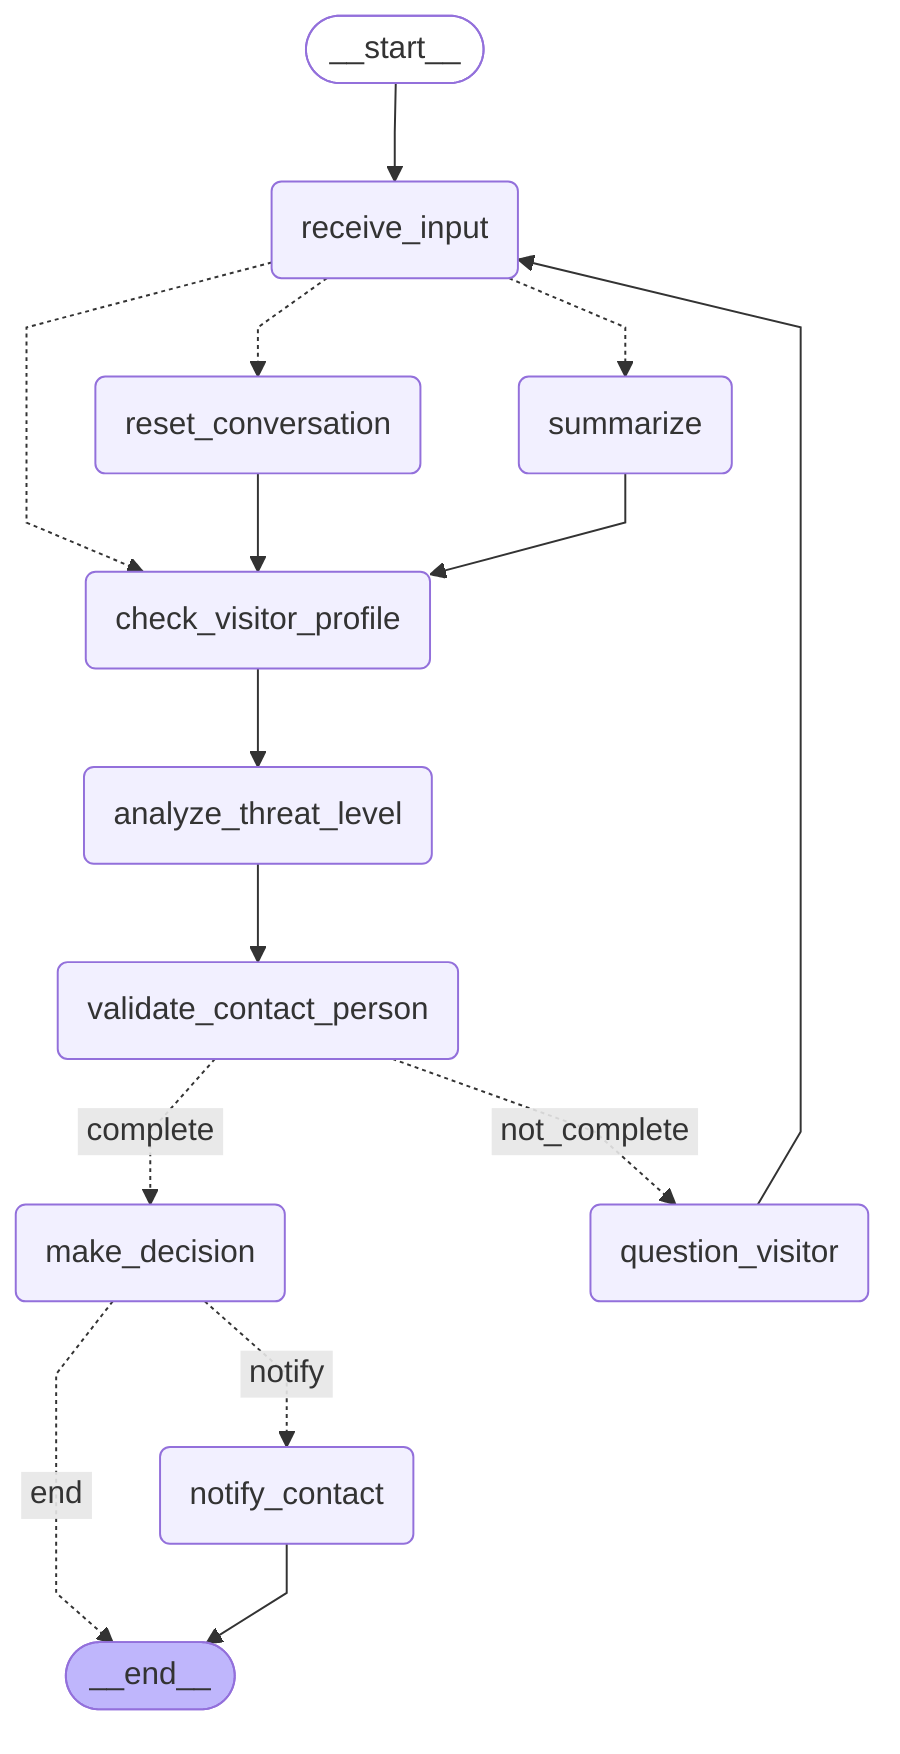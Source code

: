 ---
config:
  flowchart:
    curve: linear
---
graph TD;
	__start__([<p>__start__</p>]):::first
	receive_input(receive_input)
	summarize(summarize)
	reset_conversation(reset_conversation)
	check_visitor_profile(check_visitor_profile)
	analyze_threat_level(analyze_threat_level)
	validate_contact_person(validate_contact_person)
	question_visitor(question_visitor)
	make_decision(make_decision)
	notify_contact(notify_contact)
	__end__([<p>__end__</p>]):::last
	__start__ --> receive_input;
	analyze_threat_level --> validate_contact_person;
	check_visitor_profile --> analyze_threat_level;
	make_decision -. &nbsp;end&nbsp; .-> __end__;
	make_decision -. &nbsp;notify&nbsp; .-> notify_contact;
	question_visitor --> receive_input;
	receive_input -.-> check_visitor_profile;
	receive_input -.-> reset_conversation;
	receive_input -.-> summarize;
	reset_conversation --> check_visitor_profile;
	summarize --> check_visitor_profile;
	validate_contact_person -. &nbsp;complete&nbsp; .-> make_decision;
	validate_contact_person -. &nbsp;not_complete&nbsp; .-> question_visitor;
	notify_contact --> __end__;
	classDef default fill:#f2f0ff,line-height:1.2
	classDef first fill-opacity:0
	classDef last fill:#bfb6fc